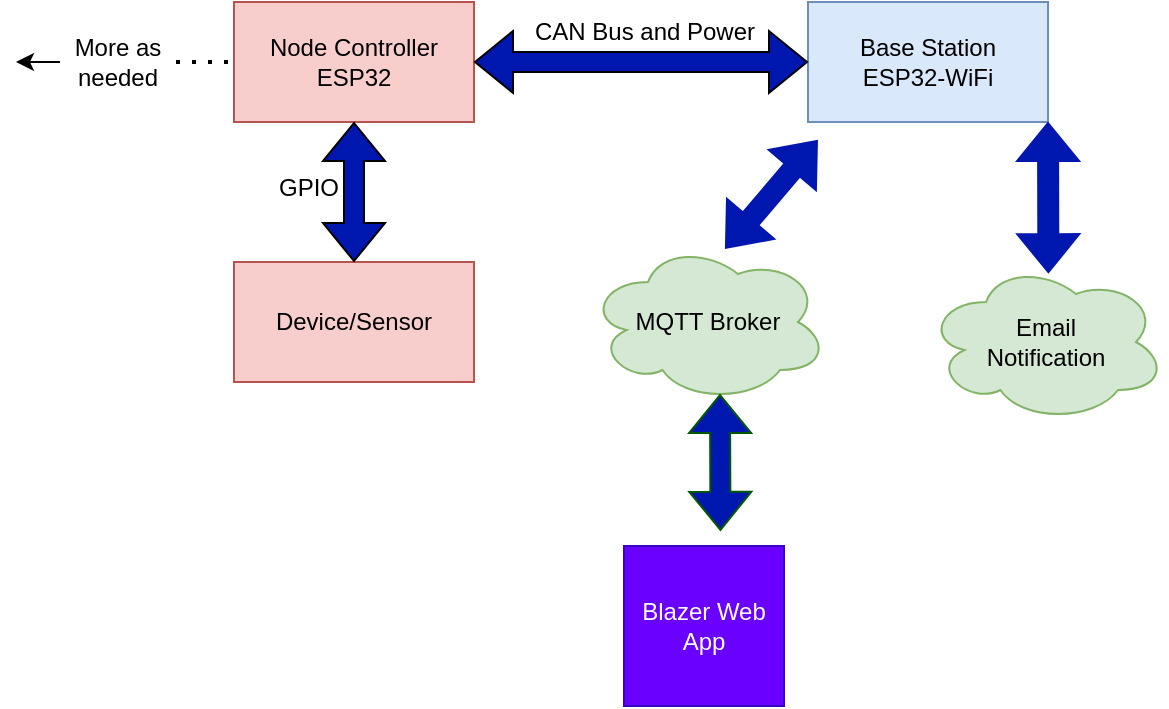 <mxfile version="24.7.13">
  <diagram name="Page-1" id="C4ugFuiKd9OXh8ORTMLT">
    <mxGraphModel dx="1366" dy="775" grid="1" gridSize="11" guides="1" tooltips="1" connect="1" arrows="1" fold="1" page="1" pageScale="1" pageWidth="850" pageHeight="1100" background="#FFFFFF" math="0" shadow="0">
      <root>
        <mxCell id="0" />
        <mxCell id="1" parent="0" />
        <mxCell id="dFsUwzNDoRVgOUekI7mf-1" value="Node Controller ESP32" style="rounded=0;whiteSpace=wrap;html=1;fillColor=#f8cecc;strokeColor=#b85450;" parent="1" vertex="1">
          <mxGeometry x="120" y="80" width="120" height="60" as="geometry" />
        </mxCell>
        <mxCell id="dFsUwzNDoRVgOUekI7mf-2" value="Base Station&lt;br&gt;ESP32-WiFi" style="rounded=0;whiteSpace=wrap;html=1;fillColor=#dae8fc;strokeColor=#6c8ebf;" parent="1" vertex="1">
          <mxGeometry x="407" y="80" width="120" height="60" as="geometry" />
        </mxCell>
        <mxCell id="dFsUwzNDoRVgOUekI7mf-6" value="MQTT Broker" style="ellipse;shape=cloud;whiteSpace=wrap;html=1;fillColor=#d5e8d4;strokeColor=#82b366;" parent="1" vertex="1">
          <mxGeometry x="297" y="200" width="120" height="80" as="geometry" />
        </mxCell>
        <mxCell id="BttNVxt-IGp76S3aRced-3" style="edgeStyle=orthogonalEdgeStyle;rounded=0;orthogonalLoop=1;jettySize=auto;html=1;exitX=0;exitY=0.5;exitDx=0;exitDy=0;" edge="1" parent="1" source="dFsUwzNDoRVgOUekI7mf-8">
          <mxGeometry relative="1" as="geometry">
            <mxPoint x="11" y="109.762" as="targetPoint" />
          </mxGeometry>
        </mxCell>
        <mxCell id="dFsUwzNDoRVgOUekI7mf-8" value="More as needed" style="text;html=1;strokeColor=none;fillColor=none;align=center;verticalAlign=middle;whiteSpace=wrap;rounded=0;" parent="1" vertex="1">
          <mxGeometry x="33" y="95" width="58" height="30" as="geometry" />
        </mxCell>
        <mxCell id="dFsUwzNDoRVgOUekI7mf-11" value="Device/Sensor" style="rounded=0;whiteSpace=wrap;html=1;fillColor=#f8cecc;strokeColor=#b85450;" parent="1" vertex="1">
          <mxGeometry x="120" y="210" width="120" height="60" as="geometry" />
        </mxCell>
        <mxCell id="dFsUwzNDoRVgOUekI7mf-15" value="Blazer Web App" style="whiteSpace=wrap;html=1;aspect=fixed;fillColor=#6a00ff;fontColor=#ffffff;strokeColor=#3700CC;" parent="1" vertex="1">
          <mxGeometry x="315" y="352" width="80" height="80" as="geometry" />
        </mxCell>
        <mxCell id="dFsUwzNDoRVgOUekI7mf-17" value="GPIO" style="text;html=1;align=center;verticalAlign=middle;resizable=0;points=[];autosize=1;strokeColor=none;fillColor=none;" parent="1" vertex="1">
          <mxGeometry x="132" y="158" width="50" height="30" as="geometry" />
        </mxCell>
        <mxCell id="dFsUwzNDoRVgOUekI7mf-19" value="Email&lt;br&gt;Notification &lt;br&gt;" style="ellipse;shape=cloud;whiteSpace=wrap;html=1;fillColor=#d5e8d4;strokeColor=#82b366;" parent="1" vertex="1">
          <mxGeometry x="466" y="210" width="120" height="80" as="geometry" />
        </mxCell>
        <mxCell id="dFsUwzNDoRVgOUekI7mf-24" value="" style="shape=flexArrow;endArrow=classic;startArrow=classic;html=1;rounded=0;exitX=1;exitY=0.5;exitDx=0;exitDy=0;entryX=0;entryY=0.5;entryDx=0;entryDy=0;fillColor=#0017AF;" parent="1" source="dFsUwzNDoRVgOUekI7mf-1" target="dFsUwzNDoRVgOUekI7mf-2" edge="1">
          <mxGeometry width="100" height="100" relative="1" as="geometry">
            <mxPoint x="240.0" y="110" as="sourcePoint" />
            <mxPoint x="360.0" y="110" as="targetPoint" />
          </mxGeometry>
        </mxCell>
        <mxCell id="dFsUwzNDoRVgOUekI7mf-25" value="&lt;font style=&quot;font-size: 12px;&quot;&gt;CAN Bus and Power&lt;/font&gt;" style="edgeLabel;html=1;align=center;verticalAlign=middle;resizable=0;points=[];" parent="dFsUwzNDoRVgOUekI7mf-24" vertex="1" connectable="0">
          <mxGeometry x="-0.233" y="3" relative="1" as="geometry">
            <mxPoint x="21" y="-12" as="offset" />
          </mxGeometry>
        </mxCell>
        <mxCell id="dFsUwzNDoRVgOUekI7mf-27" value="" style="shape=flexArrow;endArrow=classic;startArrow=classic;html=1;rounded=0;exitX=0.51;exitY=0.07;exitDx=0;exitDy=0;exitPerimeter=0;entryX=1;entryY=1;entryDx=0;entryDy=0;fillColor=#0017af;strokeColor=#0017af;" parent="1" source="dFsUwzNDoRVgOUekI7mf-19" target="dFsUwzNDoRVgOUekI7mf-2" edge="1">
          <mxGeometry width="100" height="100" relative="1" as="geometry">
            <mxPoint x="517" y="188" as="sourcePoint" />
            <mxPoint x="617" y="88" as="targetPoint" />
          </mxGeometry>
        </mxCell>
        <mxCell id="dFsUwzNDoRVgOUekI7mf-30" value="" style="shape=flexArrow;endArrow=classic;startArrow=classic;html=1;rounded=0;entryX=0.55;entryY=0.95;entryDx=0;entryDy=0;entryPerimeter=0;exitX=0.603;exitY=-0.095;exitDx=0;exitDy=0;exitPerimeter=0;fillColor=#0017AF;strokeColor=#005700;" parent="1" source="dFsUwzNDoRVgOUekI7mf-15" target="dFsUwzNDoRVgOUekI7mf-6" edge="1">
          <mxGeometry width="100" height="100" relative="1" as="geometry">
            <mxPoint x="286" y="408" as="sourcePoint" />
            <mxPoint x="386" y="308" as="targetPoint" />
          </mxGeometry>
        </mxCell>
        <mxCell id="dFsUwzNDoRVgOUekI7mf-31" value="" style="shape=flexArrow;endArrow=classic;startArrow=classic;html=1;rounded=0;entryX=0.04;entryY=1.152;entryDx=0;entryDy=0;entryPerimeter=0;exitX=0.572;exitY=0.041;exitDx=0;exitDy=0;exitPerimeter=0;strokeColor=#0017AF;fillColor=#0017AF;" parent="1" source="dFsUwzNDoRVgOUekI7mf-6" target="dFsUwzNDoRVgOUekI7mf-2" edge="1">
          <mxGeometry width="100" height="100" relative="1" as="geometry">
            <mxPoint x="344" y="270" as="sourcePoint" />
            <mxPoint x="444" y="170" as="targetPoint" />
          </mxGeometry>
        </mxCell>
        <mxCell id="dFsUwzNDoRVgOUekI7mf-33" value="" style="shape=flexArrow;endArrow=classic;startArrow=classic;html=1;rounded=0;entryX=0.5;entryY=1;entryDx=0;entryDy=0;exitX=0.5;exitY=0;exitDx=0;exitDy=0;fillColor=#0017AF;" parent="1" source="dFsUwzNDoRVgOUekI7mf-11" target="dFsUwzNDoRVgOUekI7mf-1" edge="1">
          <mxGeometry width="100" height="100" relative="1" as="geometry">
            <mxPoint x="77" y="243" as="sourcePoint" />
            <mxPoint x="177" y="143" as="targetPoint" />
          </mxGeometry>
        </mxCell>
        <mxCell id="BttNVxt-IGp76S3aRced-10" value="" style="endArrow=none;dashed=1;html=1;dashPattern=1 3;strokeWidth=2;rounded=0;entryX=0;entryY=0.5;entryDx=0;entryDy=0;exitX=1;exitY=0.5;exitDx=0;exitDy=0;" edge="1" parent="1" source="dFsUwzNDoRVgOUekI7mf-8" target="dFsUwzNDoRVgOUekI7mf-1">
          <mxGeometry width="50" height="50" relative="1" as="geometry">
            <mxPoint x="48" y="210" as="sourcePoint" />
            <mxPoint x="98" y="160" as="targetPoint" />
          </mxGeometry>
        </mxCell>
      </root>
    </mxGraphModel>
  </diagram>
</mxfile>
